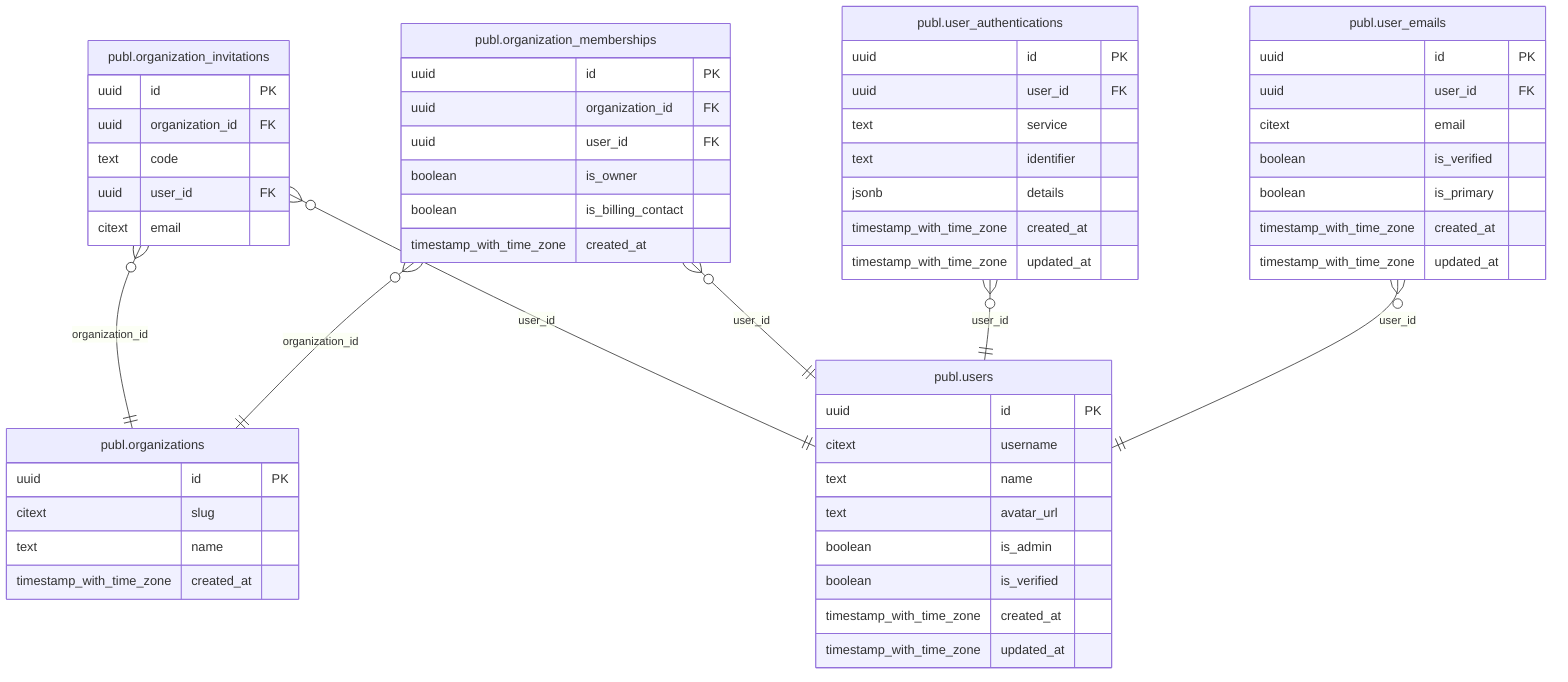 erDiagram
    "publ.organization_invitations" {
        uuid id PK
        uuid organization_id FK
        text code 
        uuid user_id FK
        citext email 
    }

    "publ.organization_memberships" {
        uuid id PK
        uuid organization_id FK
        uuid user_id FK
        boolean is_owner 
        boolean is_billing_contact 
        timestamp_with_time_zone created_at 
    }

    "publ.organizations" {
        uuid id PK
        citext slug 
        text name 
        timestamp_with_time_zone created_at 
    }

    "publ.user_authentications" {
        uuid id PK
        uuid user_id FK
        text service 
        text identifier 
        jsonb details 
        timestamp_with_time_zone created_at 
        timestamp_with_time_zone updated_at 
    }

    "publ.user_emails" {
        uuid id PK
        uuid user_id FK
        citext email 
        boolean is_verified 
        boolean is_primary 
        timestamp_with_time_zone created_at 
        timestamp_with_time_zone updated_at 
    }

    "publ.users" {
        uuid id PK
        citext username 
        text name 
        text avatar_url 
        boolean is_admin 
        boolean is_verified 
        timestamp_with_time_zone created_at 
        timestamp_with_time_zone updated_at 
    }

    "publ.organization_invitations" }o--|| "publ.organizations" : "organization_id"
    "publ.organization_invitations" }o--|| "publ.users" : "user_id"
    "publ.organization_memberships" }o--|| "publ.organizations" : "organization_id"
    "publ.organization_memberships" }o--|| "publ.users" : "user_id"
    "publ.user_authentications" }o--|| "publ.users" : "user_id"
    "publ.user_emails" }o--|| "publ.users" : "user_id"